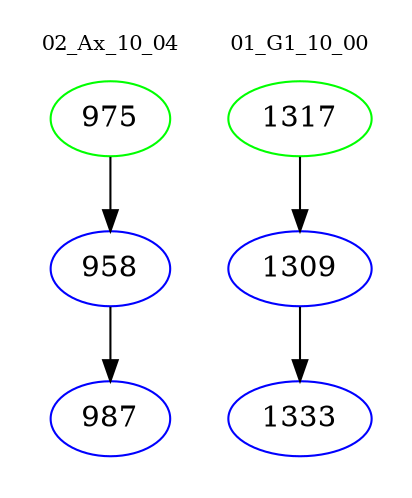 digraph{
subgraph cluster_0 {
color = white
label = "02_Ax_10_04";
fontsize=10;
T0_975 [label="975", color="green"]
T0_975 -> T0_958 [color="black"]
T0_958 [label="958", color="blue"]
T0_958 -> T0_987 [color="black"]
T0_987 [label="987", color="blue"]
}
subgraph cluster_1 {
color = white
label = "01_G1_10_00";
fontsize=10;
T1_1317 [label="1317", color="green"]
T1_1317 -> T1_1309 [color="black"]
T1_1309 [label="1309", color="blue"]
T1_1309 -> T1_1333 [color="black"]
T1_1333 [label="1333", color="blue"]
}
}
